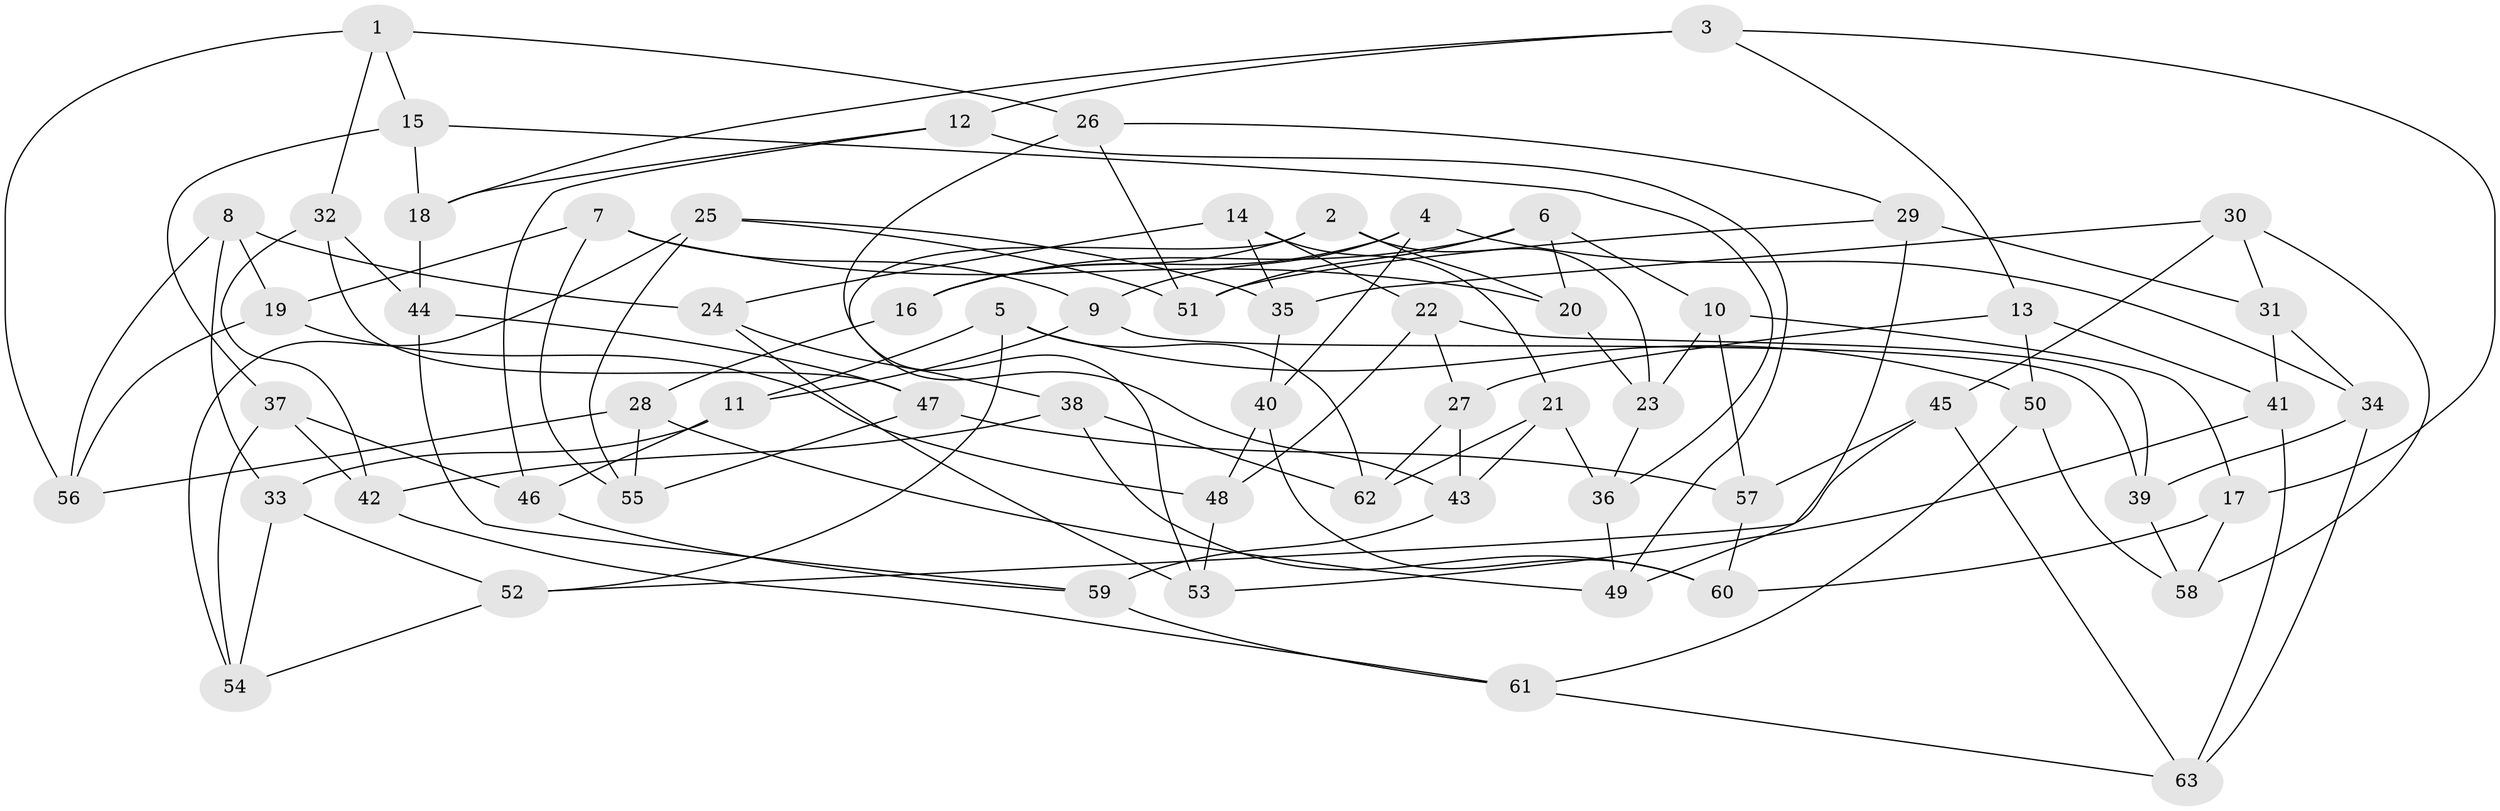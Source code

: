 // coarse degree distribution, {5: 0.37142857142857144, 3: 0.02857142857142857, 6: 0.42857142857142855, 4: 0.17142857142857143}
// Generated by graph-tools (version 1.1) at 2025/52/02/27/25 19:52:27]
// undirected, 63 vertices, 126 edges
graph export_dot {
graph [start="1"]
  node [color=gray90,style=filled];
  1;
  2;
  3;
  4;
  5;
  6;
  7;
  8;
  9;
  10;
  11;
  12;
  13;
  14;
  15;
  16;
  17;
  18;
  19;
  20;
  21;
  22;
  23;
  24;
  25;
  26;
  27;
  28;
  29;
  30;
  31;
  32;
  33;
  34;
  35;
  36;
  37;
  38;
  39;
  40;
  41;
  42;
  43;
  44;
  45;
  46;
  47;
  48;
  49;
  50;
  51;
  52;
  53;
  54;
  55;
  56;
  57;
  58;
  59;
  60;
  61;
  62;
  63;
  1 -- 32;
  1 -- 56;
  1 -- 26;
  1 -- 15;
  2 -- 23;
  2 -- 16;
  2 -- 53;
  2 -- 20;
  3 -- 13;
  3 -- 17;
  3 -- 18;
  3 -- 12;
  4 -- 34;
  4 -- 16;
  4 -- 40;
  4 -- 9;
  5 -- 62;
  5 -- 50;
  5 -- 52;
  5 -- 11;
  6 -- 16;
  6 -- 20;
  6 -- 10;
  6 -- 51;
  7 -- 9;
  7 -- 20;
  7 -- 19;
  7 -- 55;
  8 -- 33;
  8 -- 56;
  8 -- 24;
  8 -- 19;
  9 -- 11;
  9 -- 39;
  10 -- 57;
  10 -- 17;
  10 -- 23;
  11 -- 33;
  11 -- 46;
  12 -- 46;
  12 -- 49;
  12 -- 18;
  13 -- 50;
  13 -- 41;
  13 -- 27;
  14 -- 35;
  14 -- 24;
  14 -- 22;
  14 -- 21;
  15 -- 36;
  15 -- 37;
  15 -- 18;
  16 -- 28;
  17 -- 58;
  17 -- 60;
  18 -- 44;
  19 -- 56;
  19 -- 48;
  20 -- 23;
  21 -- 43;
  21 -- 36;
  21 -- 62;
  22 -- 27;
  22 -- 39;
  22 -- 48;
  23 -- 36;
  24 -- 53;
  24 -- 38;
  25 -- 51;
  25 -- 55;
  25 -- 35;
  25 -- 54;
  26 -- 29;
  26 -- 43;
  26 -- 51;
  27 -- 62;
  27 -- 43;
  28 -- 49;
  28 -- 56;
  28 -- 55;
  29 -- 49;
  29 -- 31;
  29 -- 51;
  30 -- 35;
  30 -- 45;
  30 -- 31;
  30 -- 58;
  31 -- 41;
  31 -- 34;
  32 -- 44;
  32 -- 42;
  32 -- 47;
  33 -- 52;
  33 -- 54;
  34 -- 39;
  34 -- 63;
  35 -- 40;
  36 -- 49;
  37 -- 46;
  37 -- 42;
  37 -- 54;
  38 -- 60;
  38 -- 62;
  38 -- 42;
  39 -- 58;
  40 -- 48;
  40 -- 60;
  41 -- 53;
  41 -- 63;
  42 -- 61;
  43 -- 59;
  44 -- 59;
  44 -- 47;
  45 -- 52;
  45 -- 57;
  45 -- 63;
  46 -- 59;
  47 -- 57;
  47 -- 55;
  48 -- 53;
  50 -- 61;
  50 -- 58;
  52 -- 54;
  57 -- 60;
  59 -- 61;
  61 -- 63;
}

